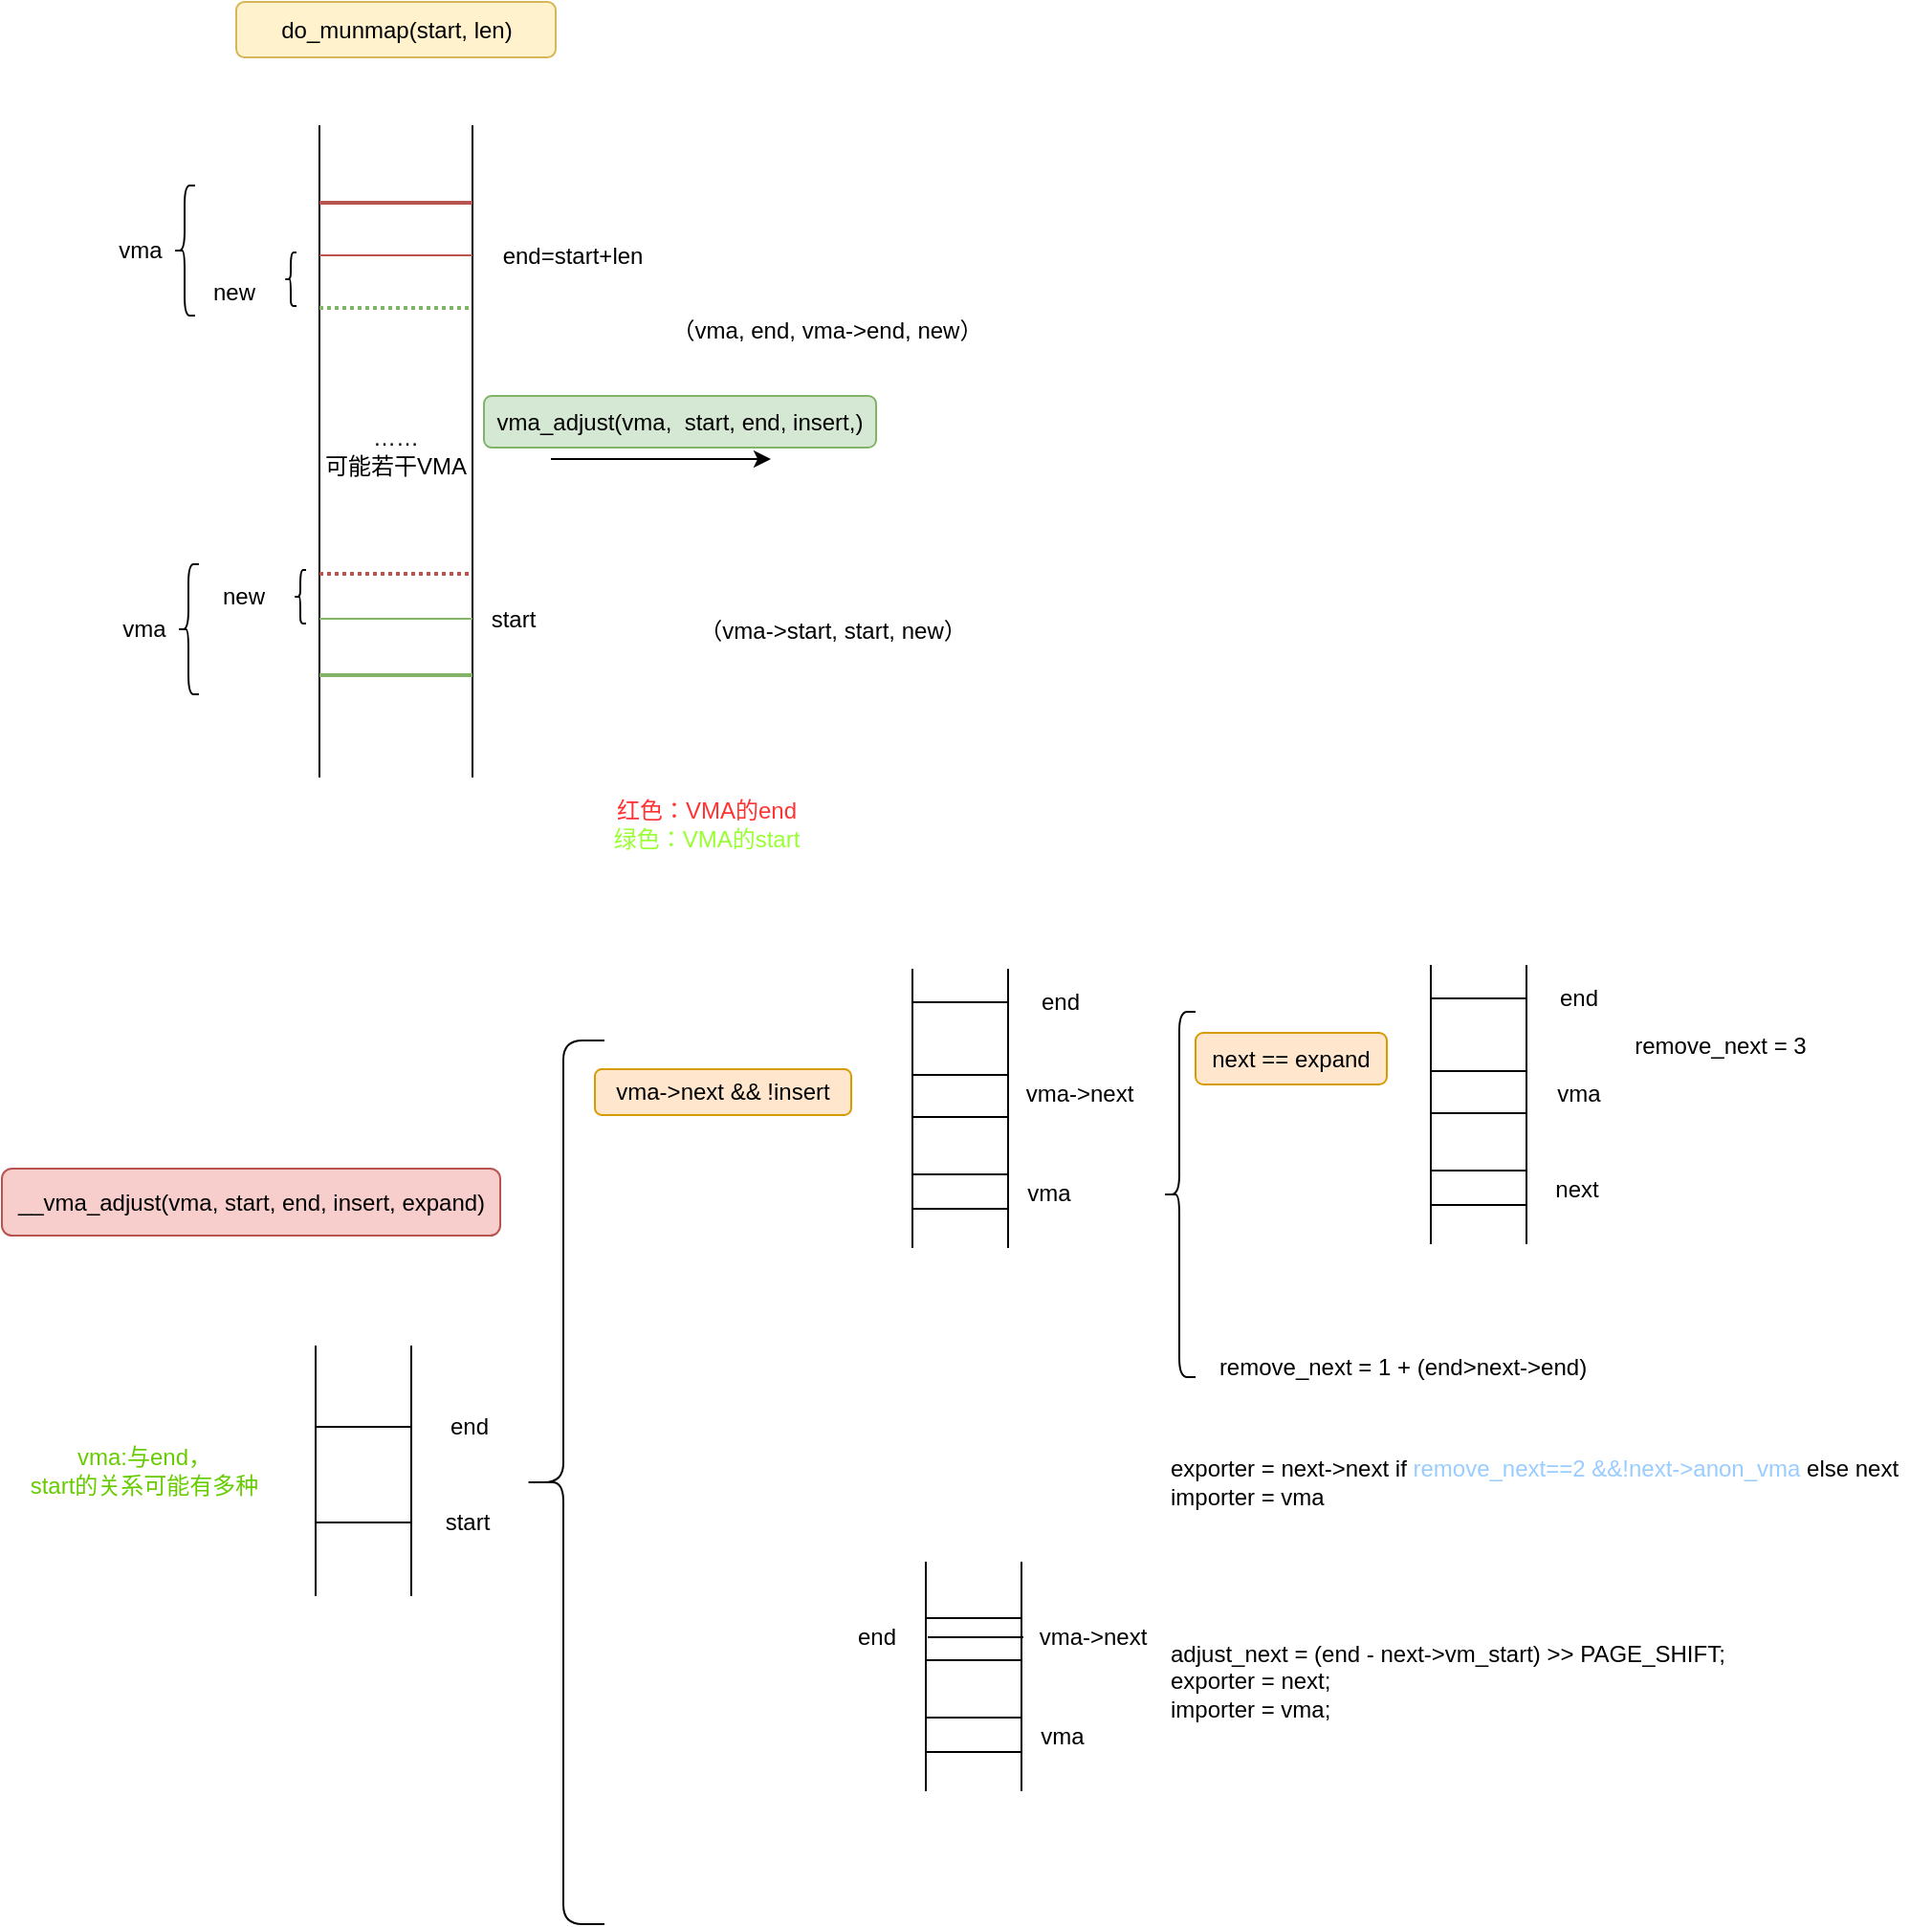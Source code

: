 <mxfile version="24.2.3" type="github">
  <diagram name="第 1 页" id="kmpl3XWWrSYcs6uOB_PQ">
    <mxGraphModel dx="908" dy="987" grid="0" gridSize="10" guides="1" tooltips="1" connect="1" arrows="1" fold="1" page="0" pageScale="1" pageWidth="827" pageHeight="1169" math="0" shadow="0">
      <root>
        <mxCell id="0" />
        <mxCell id="1" parent="0" />
        <mxCell id="Bm6gwIE-CmzxwmUsLKLB-14" value="……&lt;div&gt;可能若干VMA&lt;/div&gt;" style="shape=partialRectangle;whiteSpace=wrap;html=1;bottom=0;top=0;fillColor=none;" parent="1" vertex="1">
          <mxGeometry x="389" y="338" width="80" height="340" as="geometry" />
        </mxCell>
        <mxCell id="Bm6gwIE-CmzxwmUsLKLB-18" value="" style="line;strokeWidth=2;html=1;fillColor=#f8cecc;strokeColor=#b85450;" parent="1" vertex="1">
          <mxGeometry x="389" y="373" width="80" height="10" as="geometry" />
        </mxCell>
        <mxCell id="Bm6gwIE-CmzxwmUsLKLB-19" value="" style="line;strokeWidth=2;html=1;dashed=1;dashPattern=1 1;fillColor=#d5e8d4;strokeColor=#82b366;" parent="1" vertex="1">
          <mxGeometry x="389" y="428" width="80" height="10" as="geometry" />
        </mxCell>
        <mxCell id="Bm6gwIE-CmzxwmUsLKLB-20" value="" style="line;strokeWidth=2;html=1;dashed=1;dashPattern=1 1;fillColor=#f8cecc;strokeColor=#b85450;" parent="1" vertex="1">
          <mxGeometry x="389" y="567" width="80" height="10" as="geometry" />
        </mxCell>
        <mxCell id="Bm6gwIE-CmzxwmUsLKLB-21" value="" style="line;strokeWidth=2;html=1;fillColor=#d5e8d4;strokeColor=#82b366;" parent="1" vertex="1">
          <mxGeometry x="389" y="620" width="80" height="10" as="geometry" />
        </mxCell>
        <mxCell id="Bm6gwIE-CmzxwmUsLKLB-22" value="" style="line;strokeWidth=1;html=1;fillColor=#d5e8d4;strokeColor=#82b366;" parent="1" vertex="1">
          <mxGeometry x="389" y="594" width="80" height="3" as="geometry" />
        </mxCell>
        <mxCell id="Bm6gwIE-CmzxwmUsLKLB-23" value="start" style="text;html=1;align=center;verticalAlign=middle;resizable=0;points=[];autosize=1;strokeColor=none;fillColor=none;" parent="1" vertex="1">
          <mxGeometry x="469" y="582.5" width="41" height="26" as="geometry" />
        </mxCell>
        <mxCell id="Bm6gwIE-CmzxwmUsLKLB-24" value="" style="line;strokeWidth=1;html=1;fillColor=#f8cecc;strokeColor=#b85450;" parent="1" vertex="1">
          <mxGeometry x="389" y="404" width="80" height="3" as="geometry" />
        </mxCell>
        <mxCell id="Bm6gwIE-CmzxwmUsLKLB-25" value="end=start+len" style="text;html=1;align=center;verticalAlign=middle;resizable=0;points=[];autosize=1;strokeColor=none;fillColor=none;" parent="1" vertex="1">
          <mxGeometry x="475" y="392.5" width="91" height="26" as="geometry" />
        </mxCell>
        <mxCell id="Bm6gwIE-CmzxwmUsLKLB-26" value="" style="shape=curlyBracket;whiteSpace=wrap;html=1;rounded=1;labelPosition=left;verticalLabelPosition=middle;align=right;verticalAlign=middle;" parent="1" vertex="1">
          <mxGeometry x="371" y="404" width="6" height="28" as="geometry" />
        </mxCell>
        <mxCell id="Bm6gwIE-CmzxwmUsLKLB-32" value="" style="shape=curlyBracket;whiteSpace=wrap;html=1;rounded=1;labelPosition=left;verticalLabelPosition=middle;align=right;verticalAlign=middle;" parent="1" vertex="1">
          <mxGeometry x="376" y="570" width="6" height="28" as="geometry" />
        </mxCell>
        <mxCell id="Bm6gwIE-CmzxwmUsLKLB-35" value="new" style="text;html=1;align=center;verticalAlign=middle;resizable=0;points=[];autosize=1;strokeColor=none;fillColor=none;" parent="1" vertex="1">
          <mxGeometry x="324" y="412" width="40" height="26" as="geometry" />
        </mxCell>
        <mxCell id="Bm6gwIE-CmzxwmUsLKLB-36" value="new" style="text;html=1;align=center;verticalAlign=middle;resizable=0;points=[];autosize=1;strokeColor=none;fillColor=none;" parent="1" vertex="1">
          <mxGeometry x="329" y="571" width="40" height="26" as="geometry" />
        </mxCell>
        <mxCell id="Bm6gwIE-CmzxwmUsLKLB-37" value="" style="endArrow=classic;html=1;rounded=0;" parent="1" edge="1">
          <mxGeometry width="50" height="50" relative="1" as="geometry">
            <mxPoint x="510" y="512" as="sourcePoint" />
            <mxPoint x="625" y="512" as="targetPoint" />
          </mxGeometry>
        </mxCell>
        <mxCell id="Bm6gwIE-CmzxwmUsLKLB-38" value="（vma, end, vma-&amp;gt;end, new）" style="text;html=1;align=center;verticalAlign=middle;resizable=0;points=[];autosize=1;strokeColor=none;fillColor=none;" parent="1" vertex="1">
          <mxGeometry x="564" y="432" width="180" height="26" as="geometry" />
        </mxCell>
        <mxCell id="Bm6gwIE-CmzxwmUsLKLB-40" value="（vma-&amp;gt;start, start, new）" style="text;html=1;align=center;verticalAlign=middle;resizable=0;points=[];autosize=1;strokeColor=none;fillColor=none;" parent="1" vertex="1">
          <mxGeometry x="578" y="589" width="158" height="26" as="geometry" />
        </mxCell>
        <mxCell id="Bm6gwIE-CmzxwmUsLKLB-41" value="&lt;font color=&quot;#ff3333&quot;&gt;红色：VMA的end&lt;/font&gt;&lt;div&gt;&lt;font color=&quot;#99ff33&quot;&gt;绿色：VMA的start&lt;/font&gt;&lt;/div&gt;" style="text;html=1;align=center;verticalAlign=middle;resizable=0;points=[];autosize=1;strokeColor=none;fillColor=none;" parent="1" vertex="1">
          <mxGeometry x="533" y="682" width="115" height="41" as="geometry" />
        </mxCell>
        <mxCell id="eyTxc5LpUIPMgVkQZPNX-2" value="do_munmap(start, len)" style="rounded=1;whiteSpace=wrap;html=1;fillColor=#fff2cc;strokeColor=#d6b656;" parent="1" vertex="1">
          <mxGeometry x="345.5" y="273" width="167" height="29" as="geometry" />
        </mxCell>
        <mxCell id="IoPYvHIgiQvXcJAScCUt-1" value="" style="shape=partialRectangle;whiteSpace=wrap;html=1;bottom=0;top=0;fillColor=none;" vertex="1" parent="1">
          <mxGeometry x="387" y="976" width="50" height="130" as="geometry" />
        </mxCell>
        <mxCell id="IoPYvHIgiQvXcJAScCUt-2" value="vma_adjust(vma,&amp;nbsp; start, end, insert,)" style="rounded=1;whiteSpace=wrap;html=1;fillColor=#d5e8d4;strokeColor=#82b366;" vertex="1" parent="1">
          <mxGeometry x="475" y="479" width="205" height="27" as="geometry" />
        </mxCell>
        <mxCell id="IoPYvHIgiQvXcJAScCUt-3" value="" style="shape=curlyBracket;whiteSpace=wrap;html=1;rounded=1;labelPosition=left;verticalLabelPosition=middle;align=right;verticalAlign=middle;" vertex="1" parent="1">
          <mxGeometry x="313" y="369" width="11" height="68" as="geometry" />
        </mxCell>
        <mxCell id="IoPYvHIgiQvXcJAScCUt-4" value="vma" style="text;html=1;align=center;verticalAlign=middle;resizable=0;points=[];autosize=1;strokeColor=none;fillColor=none;" vertex="1" parent="1">
          <mxGeometry x="274" y="390" width="41" height="26" as="geometry" />
        </mxCell>
        <mxCell id="IoPYvHIgiQvXcJAScCUt-9" value="" style="shape=curlyBracket;whiteSpace=wrap;html=1;rounded=1;labelPosition=left;verticalLabelPosition=middle;align=right;verticalAlign=middle;" vertex="1" parent="1">
          <mxGeometry x="315" y="567" width="11" height="68" as="geometry" />
        </mxCell>
        <mxCell id="IoPYvHIgiQvXcJAScCUt-10" value="vma" style="text;html=1;align=center;verticalAlign=middle;resizable=0;points=[];autosize=1;strokeColor=none;fillColor=none;" vertex="1" parent="1">
          <mxGeometry x="276" y="588" width="41" height="26" as="geometry" />
        </mxCell>
        <mxCell id="IoPYvHIgiQvXcJAScCUt-11" value="" style="line;strokeWidth=1;html=1;perimeterSpacing=1;" vertex="1" parent="1">
          <mxGeometry x="387" y="1013" width="50" height="10" as="geometry" />
        </mxCell>
        <mxCell id="IoPYvHIgiQvXcJAScCUt-12" value="" style="line;strokeWidth=1;html=1;perimeterSpacing=1;" vertex="1" parent="1">
          <mxGeometry x="387" y="1063" width="50" height="10" as="geometry" />
        </mxCell>
        <mxCell id="IoPYvHIgiQvXcJAScCUt-13" value="start" style="text;html=1;align=center;verticalAlign=middle;resizable=0;points=[];autosize=1;strokeColor=none;fillColor=none;" vertex="1" parent="1">
          <mxGeometry x="445" y="1055" width="41" height="26" as="geometry" />
        </mxCell>
        <mxCell id="IoPYvHIgiQvXcJAScCUt-14" value="end" style="text;html=1;align=center;verticalAlign=middle;resizable=0;points=[];autosize=1;strokeColor=none;fillColor=none;" vertex="1" parent="1">
          <mxGeometry x="448" y="1005" width="38" height="26" as="geometry" />
        </mxCell>
        <mxCell id="IoPYvHIgiQvXcJAScCUt-15" value="" style="shape=curlyBracket;whiteSpace=wrap;html=1;rounded=1;labelPosition=left;verticalLabelPosition=middle;align=right;verticalAlign=middle;" vertex="1" parent="1">
          <mxGeometry x="495" y="816" width="43" height="462" as="geometry" />
        </mxCell>
        <mxCell id="IoPYvHIgiQvXcJAScCUt-16" value="vma-&amp;gt;next &amp;amp;&amp;amp; !insert" style="rounded=1;whiteSpace=wrap;html=1;fillColor=#ffe6cc;strokeColor=#d79b00;" vertex="1" parent="1">
          <mxGeometry x="533" y="831" width="134" height="24" as="geometry" />
        </mxCell>
        <mxCell id="IoPYvHIgiQvXcJAScCUt-17" value="&lt;font color=&quot;#66cc00&quot;&gt;vma:与end，&lt;/font&gt;&lt;div&gt;&lt;font color=&quot;#66cc00&quot;&gt;start的关系可能有多种&lt;/font&gt;&lt;/div&gt;" style="text;html=1;align=center;verticalAlign=middle;resizable=0;points=[];autosize=1;strokeColor=none;fillColor=none;" vertex="1" parent="1">
          <mxGeometry x="228" y="1020.5" width="137" height="41" as="geometry" />
        </mxCell>
        <mxCell id="IoPYvHIgiQvXcJAScCUt-23" value="__vma_adjust(vma, start, end, insert, expand)" style="rounded=1;whiteSpace=wrap;html=1;fillColor=#f8cecc;strokeColor=#b85450;" vertex="1" parent="1">
          <mxGeometry x="223" y="883" width="260.5" height="35" as="geometry" />
        </mxCell>
        <mxCell id="IoPYvHIgiQvXcJAScCUt-24" value="" style="shape=partialRectangle;whiteSpace=wrap;html=1;bottom=0;top=0;fillColor=none;" vertex="1" parent="1">
          <mxGeometry x="699" y="779" width="50" height="145" as="geometry" />
        </mxCell>
        <mxCell id="IoPYvHIgiQvXcJAScCUt-25" value="" style="line;strokeWidth=1;html=1;perimeterSpacing=1;" vertex="1" parent="1">
          <mxGeometry x="699" y="791" width="50" height="10" as="geometry" />
        </mxCell>
        <mxCell id="IoPYvHIgiQvXcJAScCUt-26" value="" style="line;strokeWidth=1;html=1;perimeterSpacing=1;" vertex="1" parent="1">
          <mxGeometry x="699" y="829" width="50" height="10" as="geometry" />
        </mxCell>
        <mxCell id="IoPYvHIgiQvXcJAScCUt-28" value="end" style="text;html=1;align=center;verticalAlign=middle;resizable=0;points=[];autosize=1;strokeColor=none;fillColor=none;" vertex="1" parent="1">
          <mxGeometry x="757" y="783" width="38" height="26" as="geometry" />
        </mxCell>
        <mxCell id="IoPYvHIgiQvXcJAScCUt-31" value="" style="line;strokeWidth=1;html=1;perimeterSpacing=1;" vertex="1" parent="1">
          <mxGeometry x="699" y="851" width="50" height="10" as="geometry" />
        </mxCell>
        <mxCell id="IoPYvHIgiQvXcJAScCUt-32" value="" style="line;strokeWidth=1;html=1;perimeterSpacing=1;" vertex="1" parent="1">
          <mxGeometry x="699" y="881" width="50" height="10" as="geometry" />
        </mxCell>
        <mxCell id="IoPYvHIgiQvXcJAScCUt-33" value="" style="line;strokeWidth=1;html=1;perimeterSpacing=1;" vertex="1" parent="1">
          <mxGeometry x="699" y="899" width="50" height="10" as="geometry" />
        </mxCell>
        <mxCell id="IoPYvHIgiQvXcJAScCUt-34" value="vma" style="text;html=1;align=center;verticalAlign=middle;resizable=0;points=[];autosize=1;strokeColor=none;fillColor=none;" vertex="1" parent="1">
          <mxGeometry x="749" y="883" width="41" height="26" as="geometry" />
        </mxCell>
        <mxCell id="IoPYvHIgiQvXcJAScCUt-35" value="vma-&amp;gt;next" style="text;html=1;align=center;verticalAlign=middle;resizable=0;points=[];autosize=1;strokeColor=none;fillColor=none;" vertex="1" parent="1">
          <mxGeometry x="749" y="831" width="74" height="26" as="geometry" />
        </mxCell>
        <mxCell id="IoPYvHIgiQvXcJAScCUt-36" value="next == expand" style="rounded=1;whiteSpace=wrap;html=1;fillColor=#ffe6cc;strokeColor=#d79b00;" vertex="1" parent="1">
          <mxGeometry x="847" y="812" width="100" height="27" as="geometry" />
        </mxCell>
        <mxCell id="IoPYvHIgiQvXcJAScCUt-37" value="" style="shape=partialRectangle;whiteSpace=wrap;html=1;bottom=0;top=0;fillColor=none;" vertex="1" parent="1">
          <mxGeometry x="970" y="777" width="50" height="145" as="geometry" />
        </mxCell>
        <mxCell id="IoPYvHIgiQvXcJAScCUt-38" value="" style="line;strokeWidth=1;html=1;perimeterSpacing=1;" vertex="1" parent="1">
          <mxGeometry x="970" y="789" width="50" height="10" as="geometry" />
        </mxCell>
        <mxCell id="IoPYvHIgiQvXcJAScCUt-39" value="" style="line;strokeWidth=1;html=1;perimeterSpacing=1;" vertex="1" parent="1">
          <mxGeometry x="970" y="827" width="50" height="10" as="geometry" />
        </mxCell>
        <mxCell id="IoPYvHIgiQvXcJAScCUt-40" value="end" style="text;html=1;align=center;verticalAlign=middle;resizable=0;points=[];autosize=1;strokeColor=none;fillColor=none;" vertex="1" parent="1">
          <mxGeometry x="1028" y="781" width="38" height="26" as="geometry" />
        </mxCell>
        <mxCell id="IoPYvHIgiQvXcJAScCUt-41" value="" style="line;strokeWidth=1;html=1;perimeterSpacing=1;" vertex="1" parent="1">
          <mxGeometry x="970" y="849" width="50" height="10" as="geometry" />
        </mxCell>
        <mxCell id="IoPYvHIgiQvXcJAScCUt-42" value="" style="line;strokeWidth=1;html=1;perimeterSpacing=1;" vertex="1" parent="1">
          <mxGeometry x="970" y="879" width="50" height="10" as="geometry" />
        </mxCell>
        <mxCell id="IoPYvHIgiQvXcJAScCUt-43" value="" style="line;strokeWidth=1;html=1;perimeterSpacing=1;" vertex="1" parent="1">
          <mxGeometry x="970" y="897" width="50" height="10" as="geometry" />
        </mxCell>
        <mxCell id="IoPYvHIgiQvXcJAScCUt-44" value="next" style="text;html=1;align=center;verticalAlign=middle;resizable=0;points=[];autosize=1;strokeColor=none;fillColor=none;" vertex="1" parent="1">
          <mxGeometry x="1025" y="881" width="41" height="26" as="geometry" />
        </mxCell>
        <mxCell id="IoPYvHIgiQvXcJAScCUt-45" value="vma" style="text;html=1;align=center;verticalAlign=middle;resizable=0;points=[];autosize=1;strokeColor=none;fillColor=none;" vertex="1" parent="1">
          <mxGeometry x="1026.5" y="831" width="41" height="26" as="geometry" />
        </mxCell>
        <mxCell id="IoPYvHIgiQvXcJAScCUt-46" value="remove_next = 3" style="text;html=1;align=center;verticalAlign=middle;resizable=0;points=[];autosize=1;strokeColor=none;fillColor=none;" vertex="1" parent="1">
          <mxGeometry x="1067" y="806" width="108" height="26" as="geometry" />
        </mxCell>
        <mxCell id="IoPYvHIgiQvXcJAScCUt-47" value="" style="shape=curlyBracket;whiteSpace=wrap;html=1;rounded=1;labelPosition=left;verticalLabelPosition=middle;align=right;verticalAlign=middle;" vertex="1" parent="1">
          <mxGeometry x="830" y="801" width="17" height="191" as="geometry" />
        </mxCell>
        <mxCell id="IoPYvHIgiQvXcJAScCUt-49" value="remove_next = 1 + (end&amp;gt;next-&amp;gt;end)" style="text;html=1;align=center;verticalAlign=middle;resizable=0;points=[];autosize=1;strokeColor=none;fillColor=none;" vertex="1" parent="1">
          <mxGeometry x="850" y="974" width="210" height="26" as="geometry" />
        </mxCell>
        <mxCell id="IoPYvHIgiQvXcJAScCUt-50" value="exporter = next-&amp;gt;next if&lt;font color=&quot;#99ccff&quot;&gt; remove_next==2 &amp;amp;&amp;amp;!next-&amp;gt;anon_vma&lt;/font&gt; else next&lt;div&gt;importer = vma&lt;/div&gt;" style="text;html=1;align=left;verticalAlign=middle;resizable=0;points=[];autosize=1;strokeColor=none;fillColor=none;" vertex="1" parent="1">
          <mxGeometry x="832" y="1026.5" width="399" height="41" as="geometry" />
        </mxCell>
        <mxCell id="IoPYvHIgiQvXcJAScCUt-51" value="" style="shape=partialRectangle;whiteSpace=wrap;html=1;bottom=0;top=0;fillColor=none;" vertex="1" parent="1">
          <mxGeometry x="706" y="1089" width="50" height="119" as="geometry" />
        </mxCell>
        <mxCell id="IoPYvHIgiQvXcJAScCUt-52" value="" style="line;strokeWidth=1;html=1;perimeterSpacing=1;" vertex="1" parent="1">
          <mxGeometry x="707" y="1123" width="50" height="10" as="geometry" />
        </mxCell>
        <mxCell id="IoPYvHIgiQvXcJAScCUt-53" value="" style="line;strokeWidth=1;html=1;perimeterSpacing=1;" vertex="1" parent="1">
          <mxGeometry x="706" y="1113" width="50" height="10" as="geometry" />
        </mxCell>
        <mxCell id="IoPYvHIgiQvXcJAScCUt-54" value="end" style="text;html=1;align=center;verticalAlign=middle;resizable=0;points=[];autosize=1;strokeColor=none;fillColor=none;" vertex="1" parent="1">
          <mxGeometry x="661" y="1115" width="38" height="26" as="geometry" />
        </mxCell>
        <mxCell id="IoPYvHIgiQvXcJAScCUt-55" value="" style="line;strokeWidth=1;html=1;perimeterSpacing=1;" vertex="1" parent="1">
          <mxGeometry x="706" y="1135" width="50" height="10" as="geometry" />
        </mxCell>
        <mxCell id="IoPYvHIgiQvXcJAScCUt-56" value="" style="line;strokeWidth=1;html=1;perimeterSpacing=1;" vertex="1" parent="1">
          <mxGeometry x="706" y="1165" width="50" height="10" as="geometry" />
        </mxCell>
        <mxCell id="IoPYvHIgiQvXcJAScCUt-57" value="" style="line;strokeWidth=1;html=1;perimeterSpacing=1;" vertex="1" parent="1">
          <mxGeometry x="706" y="1183" width="50" height="10" as="geometry" />
        </mxCell>
        <mxCell id="IoPYvHIgiQvXcJAScCUt-58" value="vma" style="text;html=1;align=center;verticalAlign=middle;resizable=0;points=[];autosize=1;strokeColor=none;fillColor=none;" vertex="1" parent="1">
          <mxGeometry x="756" y="1167" width="41" height="26" as="geometry" />
        </mxCell>
        <mxCell id="IoPYvHIgiQvXcJAScCUt-59" value="vma-&amp;gt;next" style="text;html=1;align=center;verticalAlign=middle;resizable=0;points=[];autosize=1;strokeColor=none;fillColor=none;" vertex="1" parent="1">
          <mxGeometry x="756" y="1115" width="74" height="26" as="geometry" />
        </mxCell>
        <mxCell id="IoPYvHIgiQvXcJAScCUt-69" value="adjust_next = (end - next-&gt;vm_start) &gt;&gt; PAGE_SHIFT;&#xa;exporter = next;&#xa;importer = vma;" style="text;whiteSpace=wrap;align=left;" vertex="1" parent="1">
          <mxGeometry x="832" y="1123" width="318" height="62" as="geometry" />
        </mxCell>
      </root>
    </mxGraphModel>
  </diagram>
</mxfile>
